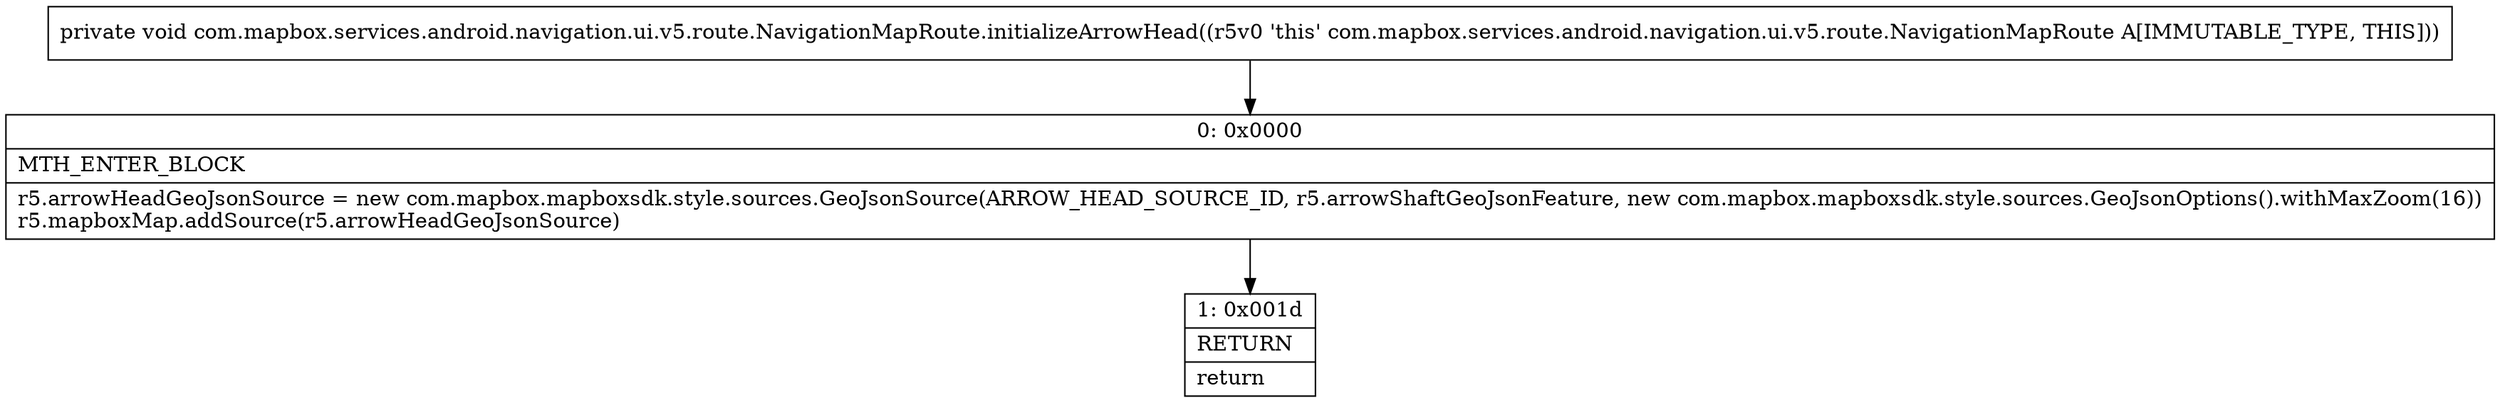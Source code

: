 digraph "CFG forcom.mapbox.services.android.navigation.ui.v5.route.NavigationMapRoute.initializeArrowHead()V" {
Node_0 [shape=record,label="{0\:\ 0x0000|MTH_ENTER_BLOCK\l|r5.arrowHeadGeoJsonSource = new com.mapbox.mapboxsdk.style.sources.GeoJsonSource(ARROW_HEAD_SOURCE_ID, r5.arrowShaftGeoJsonFeature, new com.mapbox.mapboxsdk.style.sources.GeoJsonOptions().withMaxZoom(16))\lr5.mapboxMap.addSource(r5.arrowHeadGeoJsonSource)\l}"];
Node_1 [shape=record,label="{1\:\ 0x001d|RETURN\l|return\l}"];
MethodNode[shape=record,label="{private void com.mapbox.services.android.navigation.ui.v5.route.NavigationMapRoute.initializeArrowHead((r5v0 'this' com.mapbox.services.android.navigation.ui.v5.route.NavigationMapRoute A[IMMUTABLE_TYPE, THIS])) }"];
MethodNode -> Node_0;
Node_0 -> Node_1;
}

